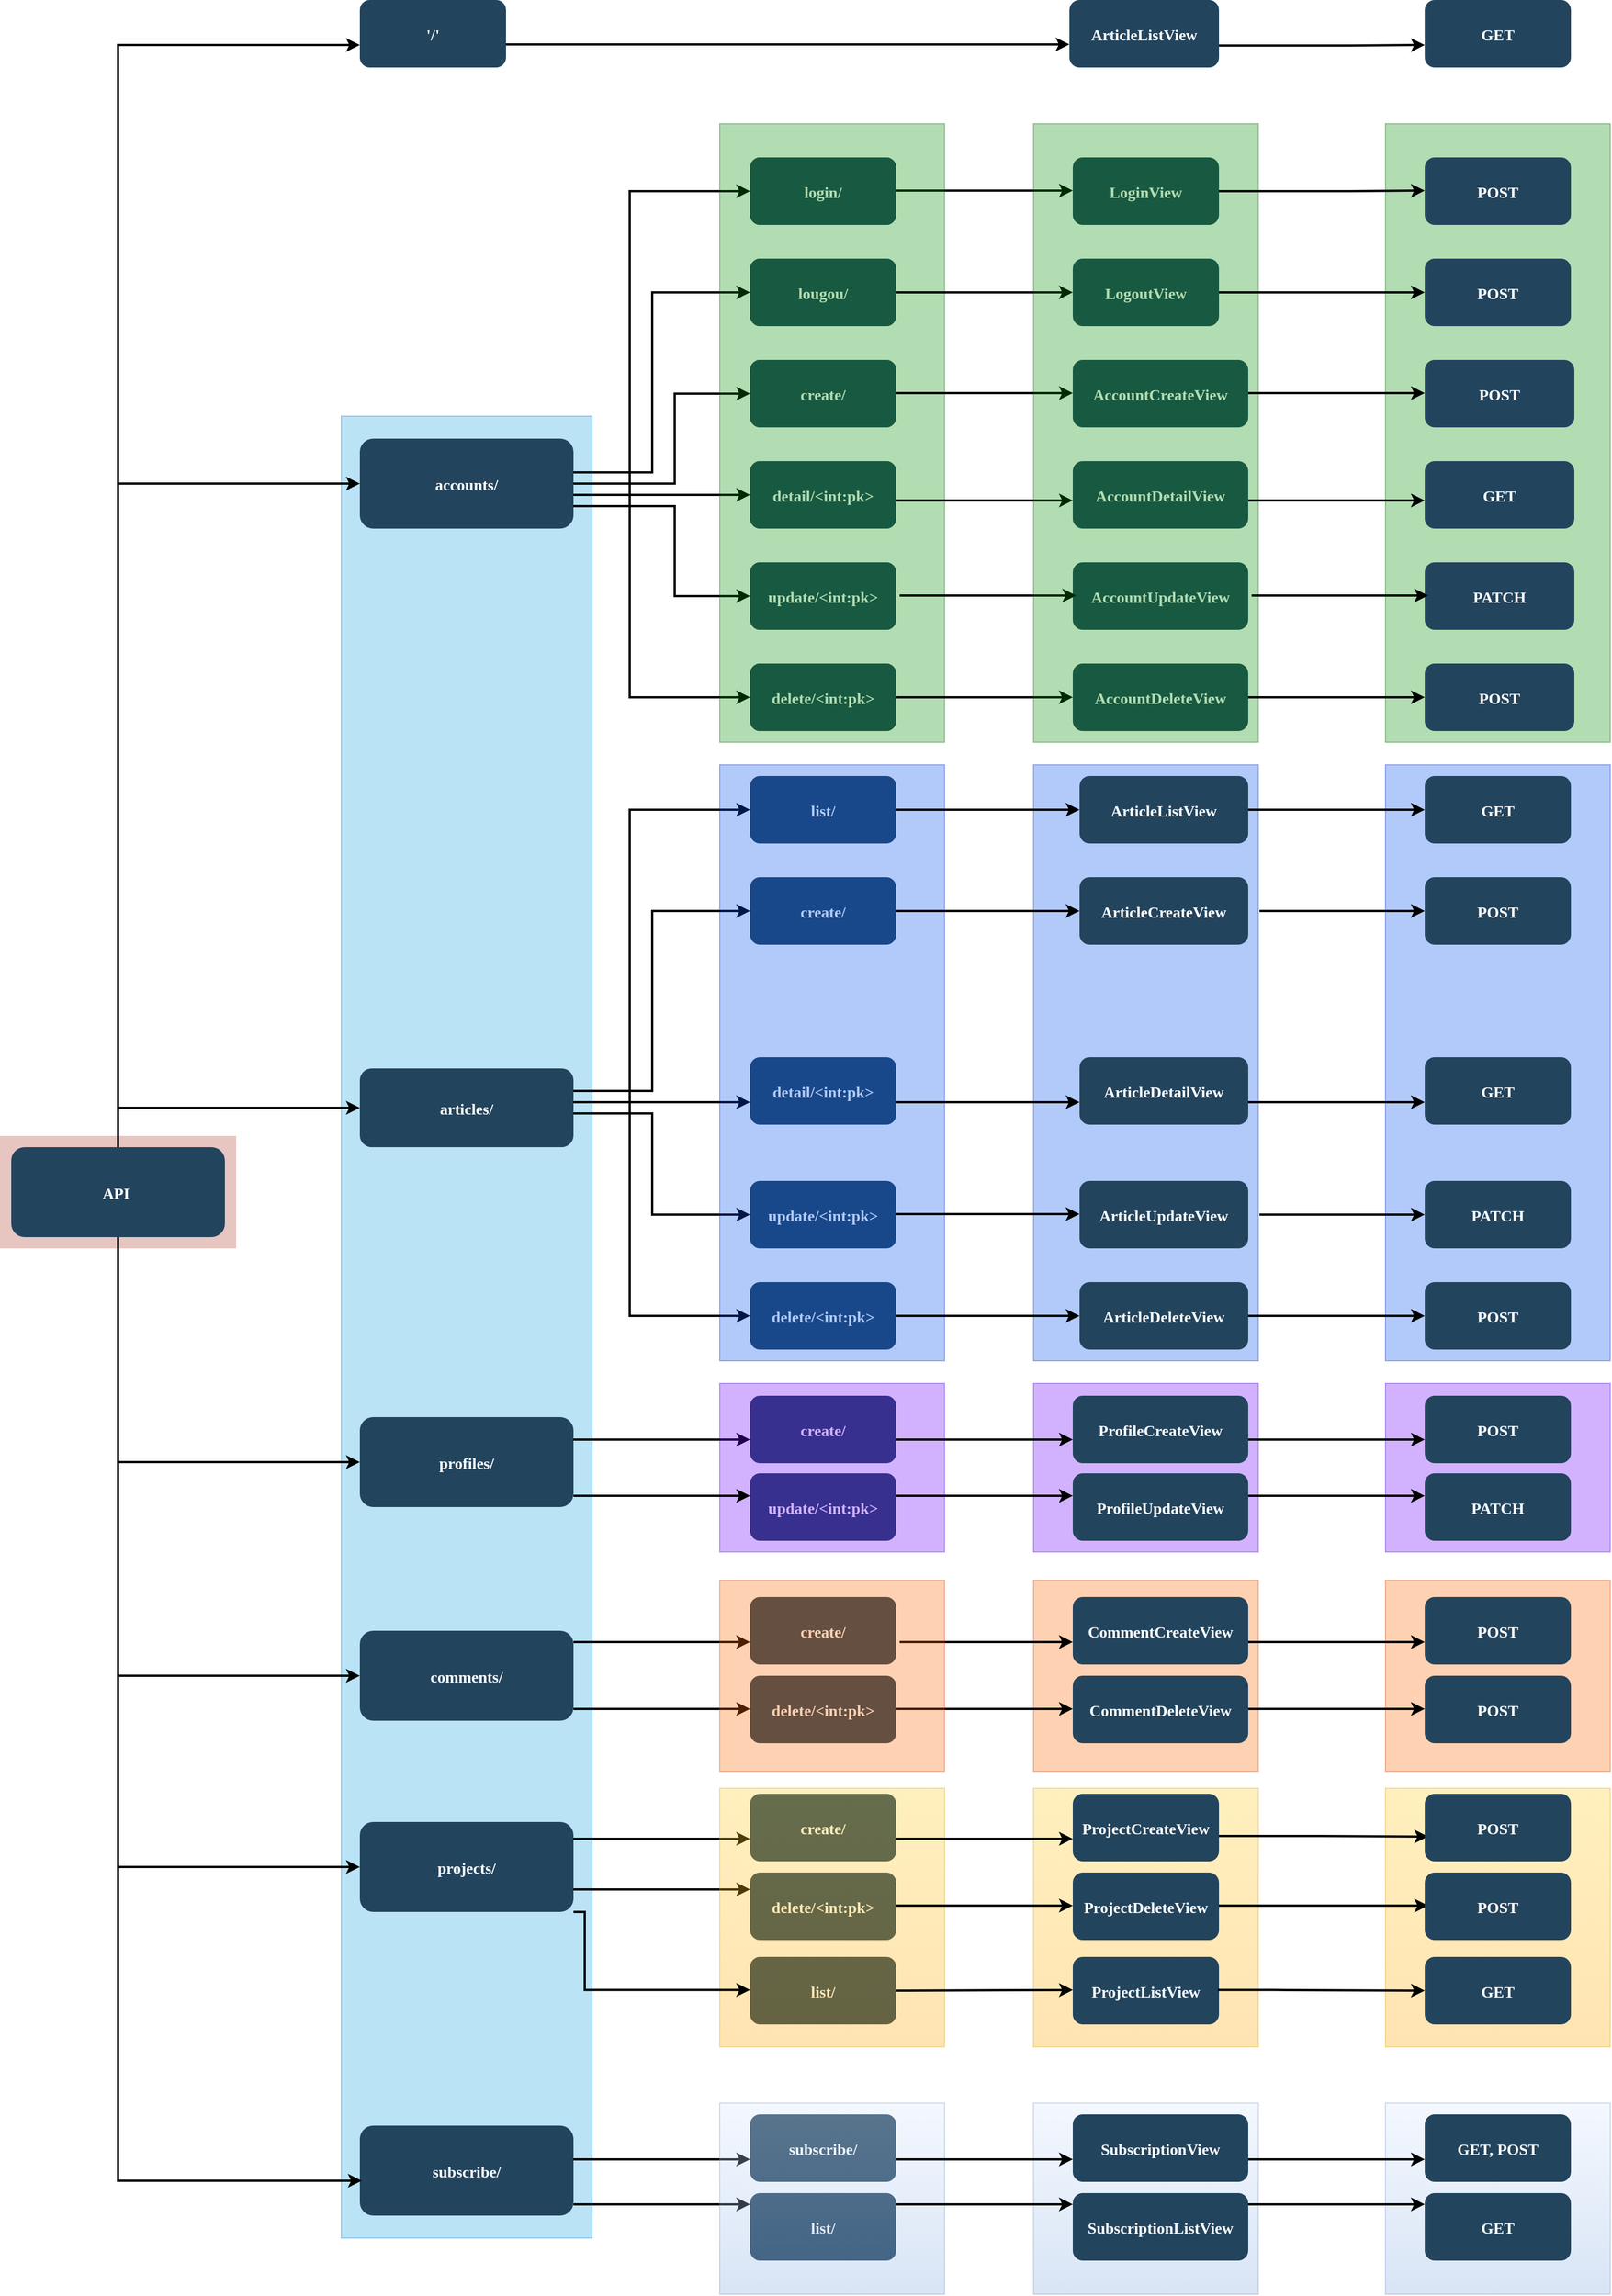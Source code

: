 <mxfile version="14.9.5" type="github">
  <diagram name="Page-1" id="2c0d36ab-eaac-3732-788b-9136903baeff">
    <mxGraphModel dx="1408" dy="758" grid="1" gridSize="10" guides="1" tooltips="1" connect="1" arrows="1" fold="1" page="1" pageScale="1.5" pageWidth="2336" pageHeight="1654" background="none" math="0" shadow="0">
      <root>
        <mxCell id="0" />
        <mxCell id="1" parent="0" />
        <mxCell id="123" value="" style="fillColor=#AE4132;strokeColor=none;opacity=30;" parent="1" vertex="1">
          <mxGeometry x="160" y="1110" width="210" height="100.0" as="geometry" />
        </mxCell>
        <mxCell id="122" value="" style="fillColor=#1ba1e2;strokeColor=#006EAF;opacity=30;fontColor=#ffffff;" parent="1" vertex="1">
          <mxGeometry x="463.5" y="470" width="223" height="1620" as="geometry" />
        </mxCell>
        <mxCell id="2" value="API " style="rounded=1;fillColor=#23445D;gradientColor=none;strokeColor=none;fontColor=#FFFFFF;fontStyle=1;fontFamily=Tahoma;fontSize=14" parent="1" vertex="1">
          <mxGeometry x="170" y="1120" width="190" height="80" as="geometry" />
        </mxCell>
        <mxCell id="4" value="comments/" style="rounded=1;fillColor=#23445D;gradientColor=none;strokeColor=none;fontColor=#FFFFFF;fontStyle=1;fontFamily=Tahoma;fontSize=14" parent="1" vertex="1">
          <mxGeometry x="480" y="1550" width="190" height="80" as="geometry" />
        </mxCell>
        <mxCell id="9" value="" style="edgeStyle=elbowEdgeStyle;elbow=vertical;strokeWidth=2;rounded=0;entryX=0;entryY=0.5;entryDx=0;entryDy=0;" parent="1" source="2" target="4" edge="1">
          <mxGeometry x="710" y="370" width="100" height="100" as="geometry">
            <mxPoint x="710" y="470" as="sourcePoint" />
            <mxPoint x="810" y="370" as="targetPoint" />
            <Array as="points">
              <mxPoint x="370" y="1590" />
              <mxPoint x="420" y="1610" />
              <mxPoint x="265" y="1441" />
              <mxPoint x="1500" y="370" />
              <mxPoint x="1000" y="370" />
            </Array>
          </mxGeometry>
        </mxCell>
        <mxCell id="10" value="profiles/" style="rounded=1;fillColor=#23445D;gradientColor=none;strokeColor=none;fontColor=#FFFFFF;fontStyle=1;fontFamily=Tahoma;fontSize=14" parent="1" vertex="1">
          <mxGeometry x="480" y="1360" width="190" height="80" as="geometry" />
        </mxCell>
        <mxCell id="12" value="articles/" style="rounded=1;fillColor=#23445D;gradientColor=none;strokeColor=none;fontColor=#FFFFFF;fontStyle=1;fontFamily=Tahoma;fontSize=14" parent="1" vertex="1">
          <mxGeometry x="480" y="1050" width="190" height="70" as="geometry" />
        </mxCell>
        <mxCell id="13" value="accounts/" style="rounded=1;fillColor=#23445D;gradientColor=none;strokeColor=none;fontColor=#FFFFFF;fontStyle=1;fontFamily=Tahoma;fontSize=14" parent="1" vertex="1">
          <mxGeometry x="480" y="490" width="190" height="80" as="geometry" />
        </mxCell>
        <mxCell id="16" value="login/" style="rounded=1;fillColor=#23445D;gradientColor=none;strokeColor=none;fontColor=#FFFFFF;fontStyle=1;fontFamily=Tahoma;fontSize=14" parent="1" vertex="1">
          <mxGeometry x="827" y="240" width="130" height="60" as="geometry" />
        </mxCell>
        <mxCell id="17" value="lougou/" style="rounded=1;fillColor=#23445D;gradientColor=none;strokeColor=none;fontColor=#FFFFFF;fontStyle=1;fontFamily=Tahoma;fontSize=14" parent="1" vertex="1">
          <mxGeometry x="827" y="330" width="130" height="60" as="geometry" />
        </mxCell>
        <mxCell id="18" value="create/" style="rounded=1;fillColor=#23445D;gradientColor=none;strokeColor=none;fontColor=#FFFFFF;fontStyle=1;fontFamily=Tahoma;fontSize=14" parent="1" vertex="1">
          <mxGeometry x="827" y="420" width="130" height="60" as="geometry" />
        </mxCell>
        <mxCell id="19" value="    detail/&lt;int:pk&gt;    " style="rounded=1;fillColor=#23445D;gradientColor=none;strokeColor=none;fontColor=#FFFFFF;fontStyle=1;fontFamily=Tahoma;fontSize=14" parent="1" vertex="1">
          <mxGeometry x="827" y="510" width="130" height="60" as="geometry" />
        </mxCell>
        <mxCell id="20" value="update/&lt;int:pk&gt;" style="rounded=1;fillColor=#23445D;gradientColor=none;strokeColor=none;fontColor=#FFFFFF;fontStyle=1;fontFamily=Tahoma;fontSize=14" parent="1" vertex="1">
          <mxGeometry x="827" y="600" width="130" height="60" as="geometry" />
        </mxCell>
        <mxCell id="23" value="delete/&lt;int:pk&gt;" style="rounded=1;fillColor=#23445D;gradientColor=none;strokeColor=none;fontColor=#FFFFFF;fontStyle=1;fontFamily=Tahoma;fontSize=14" parent="1" vertex="1">
          <mxGeometry x="827" y="690.0" width="130" height="60" as="geometry" />
        </mxCell>
        <mxCell id="59" value="" style="edgeStyle=elbowEdgeStyle;elbow=vertical;strokeWidth=2;rounded=0;entryX=0;entryY=0.5;entryDx=0;entryDy=0;" parent="1" source="2" target="12" edge="1">
          <mxGeometry x="720" y="380" width="100" height="100" as="geometry">
            <mxPoint x="1235" y="430" as="sourcePoint" />
            <mxPoint x="470" y="1065" as="targetPoint" />
            <Array as="points">
              <mxPoint x="380" y="1085" />
              <mxPoint x="430" y="1240" />
              <mxPoint x="910" y="370" />
            </Array>
          </mxGeometry>
        </mxCell>
        <mxCell id="61" value="" style="edgeStyle=elbowEdgeStyle;elbow=vertical;strokeWidth=2;rounded=0" parent="1" source="2" target="13" edge="1">
          <mxGeometry x="350" y="290" width="100" height="100" as="geometry">
            <mxPoint x="350" y="390" as="sourcePoint" />
            <mxPoint x="450" y="290" as="targetPoint" />
            <Array as="points">
              <mxPoint x="410" y="530" />
            </Array>
          </mxGeometry>
        </mxCell>
        <mxCell id="64" value="" style="edgeStyle=elbowEdgeStyle;elbow=horizontal;strokeWidth=2;rounded=0" parent="1" source="13" target="16" edge="1">
          <mxGeometry x="350" y="290" width="100" height="100" as="geometry">
            <mxPoint x="350" y="390" as="sourcePoint" />
            <mxPoint x="450" y="290" as="targetPoint" />
            <Array as="points">
              <mxPoint x="720" y="450" />
              <mxPoint x="710" y="510" />
              <mxPoint x="720" y="270" />
            </Array>
          </mxGeometry>
        </mxCell>
        <mxCell id="65" value="" style="edgeStyle=elbowEdgeStyle;elbow=horizontal;strokeWidth=2;rounded=0" parent="1" source="13" target="17" edge="1">
          <mxGeometry x="350" y="290" width="100" height="100" as="geometry">
            <mxPoint x="350" y="390" as="sourcePoint" />
            <mxPoint x="450" y="290" as="targetPoint" />
            <Array as="points">
              <mxPoint x="740" y="520" />
              <mxPoint x="770" y="360" />
            </Array>
          </mxGeometry>
        </mxCell>
        <mxCell id="66" value="" style="edgeStyle=elbowEdgeStyle;elbow=horizontal;strokeWidth=2;rounded=0" parent="1" source="13" target="18" edge="1">
          <mxGeometry x="350" y="290" width="100" height="100" as="geometry">
            <mxPoint x="350" y="390" as="sourcePoint" />
            <mxPoint x="450" y="290" as="targetPoint" />
            <Array as="points">
              <mxPoint x="760" y="530" />
              <mxPoint x="760" y="520" />
              <mxPoint x="760" y="540" />
              <mxPoint x="760" y="520" />
            </Array>
          </mxGeometry>
        </mxCell>
        <mxCell id="67" value="" style="edgeStyle=elbowEdgeStyle;elbow=horizontal;strokeWidth=2;rounded=0" parent="1" source="13" target="19" edge="1">
          <mxGeometry x="350" y="290" width="100" height="100" as="geometry">
            <mxPoint x="350" y="390" as="sourcePoint" />
            <mxPoint x="450" y="290" as="targetPoint" />
            <Array as="points">
              <mxPoint x="760" y="540" />
              <mxPoint x="575" y="730" />
            </Array>
          </mxGeometry>
        </mxCell>
        <mxCell id="68" value="" style="edgeStyle=elbowEdgeStyle;elbow=horizontal;strokeWidth=2;rounded=0" parent="1" source="13" target="20" edge="1">
          <mxGeometry x="350" y="290" width="100" height="100" as="geometry">
            <mxPoint x="350" y="390" as="sourcePoint" />
            <mxPoint x="450" y="290" as="targetPoint" />
            <Array as="points">
              <mxPoint x="760" y="550" />
              <mxPoint x="760" y="640" />
              <mxPoint x="720" y="630" />
              <mxPoint x="575" y="770" />
            </Array>
          </mxGeometry>
        </mxCell>
        <mxCell id="69" value="" style="edgeStyle=elbowEdgeStyle;elbow=horizontal;strokeWidth=2;rounded=0" parent="1" source="13" target="23" edge="1">
          <mxGeometry x="350" y="290" width="100" height="100" as="geometry">
            <mxPoint x="350" y="390" as="sourcePoint" />
            <mxPoint x="450" y="290" as="targetPoint" />
            <Array as="points">
              <mxPoint x="720" y="720" />
              <mxPoint x="710" y="560" />
              <mxPoint x="740" y="550" />
              <mxPoint x="770" y="720" />
              <mxPoint x="575" y="820" />
            </Array>
          </mxGeometry>
        </mxCell>
        <mxCell id="103" value="" style="edgeStyle=elbowEdgeStyle;elbow=vertical;strokeWidth=2;rounded=0;exitX=0.5;exitY=1;exitDx=0;exitDy=0;entryX=0;entryY=0.5;entryDx=0;entryDy=0;" parent="1" source="2" target="10" edge="1">
          <mxGeometry x="350" y="290" width="100" height="100" as="geometry">
            <mxPoint x="350" y="390" as="sourcePoint" />
            <mxPoint x="470" y="1450" as="targetPoint" />
            <Array as="points">
              <mxPoint x="380" y="1400" />
              <mxPoint x="300" y="1450" />
              <mxPoint x="890" y="1520" />
              <mxPoint x="230" y="1440" />
              <mxPoint x="920" y="1450" />
              <mxPoint x="270" y="1460" />
            </Array>
          </mxGeometry>
        </mxCell>
        <mxCell id="pL0hDHovjiFTsYnt9vv7-123" value="subscribe/" style="rounded=1;fillColor=#23445D;gradientColor=none;strokeColor=none;fontColor=#FFFFFF;fontStyle=1;fontFamily=Tahoma;fontSize=14" parent="1" vertex="1">
          <mxGeometry x="480" y="1990" width="190" height="80" as="geometry" />
        </mxCell>
        <mxCell id="pL0hDHovjiFTsYnt9vv7-124" value="projects/" style="rounded=1;fillColor=#23445D;gradientColor=none;strokeColor=none;fontColor=#FFFFFF;fontStyle=1;fontFamily=Tahoma;fontSize=14" parent="1" vertex="1">
          <mxGeometry x="480" y="1720" width="190" height="80" as="geometry" />
        </mxCell>
        <mxCell id="Rwygspdtjg8wQTCgL86O-130" value="" style="edgeStyle=elbowEdgeStyle;elbow=vertical;strokeWidth=2;rounded=0;entryX=0.009;entryY=0.616;entryDx=0;entryDy=0;entryPerimeter=0;" parent="1" target="pL0hDHovjiFTsYnt9vv7-123" edge="1">
          <mxGeometry x="710" y="880" width="100" height="100" as="geometry">
            <mxPoint x="265" y="1220" as="sourcePoint" />
            <mxPoint x="480" y="1910" as="targetPoint" />
            <Array as="points">
              <mxPoint x="360" y="2039" />
              <mxPoint x="420" y="2120" />
              <mxPoint x="265" y="1951" />
              <mxPoint x="1500" y="880" />
              <mxPoint x="1000" y="880" />
            </Array>
          </mxGeometry>
        </mxCell>
        <mxCell id="Rwygspdtjg8wQTCgL86O-131" value="" style="edgeStyle=elbowEdgeStyle;elbow=vertical;strokeWidth=2;rounded=0" parent="1" edge="1">
          <mxGeometry x="710" y="730" width="100" height="100" as="geometry">
            <mxPoint x="265" y="1300" as="sourcePoint" />
            <mxPoint x="480" y="1760" as="targetPoint" />
            <Array as="points">
              <mxPoint x="440" y="1760" />
              <mxPoint x="420" y="1970" />
              <mxPoint x="265" y="1801" />
              <mxPoint x="1500" y="730" />
              <mxPoint x="1000" y="730" />
            </Array>
          </mxGeometry>
        </mxCell>
        <mxCell id="Rwygspdtjg8wQTCgL86O-132" value="list/" style="rounded=1;fillColor=#23445D;gradientColor=none;strokeColor=none;fontColor=#FFFFFF;fontStyle=1;fontFamily=Tahoma;fontSize=14" parent="1" vertex="1">
          <mxGeometry x="827" y="790" width="130" height="60" as="geometry" />
        </mxCell>
        <mxCell id="Rwygspdtjg8wQTCgL86O-133" value="create/" style="rounded=1;fillColor=#23445D;gradientColor=none;strokeColor=none;fontColor=#FFFFFF;fontStyle=1;fontFamily=Tahoma;fontSize=14" parent="1" vertex="1">
          <mxGeometry x="827" y="880" width="130" height="60" as="geometry" />
        </mxCell>
        <mxCell id="Rwygspdtjg8wQTCgL86O-135" value="    detail/&lt;int:pk&gt;    " style="rounded=1;fillColor=#23445D;gradientColor=none;strokeColor=none;fontColor=#FFFFFF;fontStyle=1;fontFamily=Tahoma;fontSize=14" parent="1" vertex="1">
          <mxGeometry x="827" y="1040" width="130" height="60" as="geometry" />
        </mxCell>
        <mxCell id="Rwygspdtjg8wQTCgL86O-136" value="update/&lt;int:pk&gt;" style="rounded=1;fillColor=#23445D;gradientColor=none;strokeColor=none;fontColor=#FFFFFF;fontStyle=1;fontFamily=Tahoma;fontSize=14" parent="1" vertex="1">
          <mxGeometry x="827" y="1150" width="130" height="60" as="geometry" />
        </mxCell>
        <mxCell id="Rwygspdtjg8wQTCgL86O-137" value="delete/&lt;int:pk&gt;" style="rounded=1;fillColor=#23445D;gradientColor=none;strokeColor=none;fontColor=#FFFFFF;fontStyle=1;fontFamily=Tahoma;fontSize=14" parent="1" vertex="1">
          <mxGeometry x="827" y="1240" width="130" height="60" as="geometry" />
        </mxCell>
        <mxCell id="Rwygspdtjg8wQTCgL86O-138" value="" style="edgeStyle=elbowEdgeStyle;elbow=horizontal;strokeWidth=2;rounded=0" parent="1" target="Rwygspdtjg8wQTCgL86O-132" edge="1">
          <mxGeometry x="350" y="840" width="100" height="100" as="geometry">
            <mxPoint x="670" y="1080" as="sourcePoint" />
            <mxPoint x="450" y="840" as="targetPoint" />
            <Array as="points">
              <mxPoint x="720" y="1000" />
              <mxPoint x="710" y="1060" />
              <mxPoint x="720" y="820" />
            </Array>
          </mxGeometry>
        </mxCell>
        <mxCell id="Rwygspdtjg8wQTCgL86O-139" value="" style="edgeStyle=elbowEdgeStyle;elbow=horizontal;strokeWidth=2;rounded=0" parent="1" target="Rwygspdtjg8wQTCgL86O-133" edge="1">
          <mxGeometry x="350" y="840" width="100" height="100" as="geometry">
            <mxPoint x="670" y="1070" as="sourcePoint" />
            <mxPoint x="450" y="840" as="targetPoint" />
            <Array as="points">
              <mxPoint x="740" y="1070" />
              <mxPoint x="770" y="910" />
            </Array>
          </mxGeometry>
        </mxCell>
        <mxCell id="Rwygspdtjg8wQTCgL86O-141" value="" style="edgeStyle=elbowEdgeStyle;elbow=horizontal;strokeWidth=2;rounded=0" parent="1" target="Rwygspdtjg8wQTCgL86O-135" edge="1">
          <mxGeometry x="350" y="840" width="100" height="100" as="geometry">
            <mxPoint x="670" y="1080" as="sourcePoint" />
            <mxPoint x="450" y="840" as="targetPoint" />
            <Array as="points">
              <mxPoint x="790" y="1080" />
              <mxPoint x="760" y="1090" />
              <mxPoint x="575" y="1280" />
            </Array>
          </mxGeometry>
        </mxCell>
        <mxCell id="Rwygspdtjg8wQTCgL86O-142" value="" style="edgeStyle=elbowEdgeStyle;elbow=horizontal;strokeWidth=2;rounded=0" parent="1" target="Rwygspdtjg8wQTCgL86O-136" edge="1">
          <mxGeometry x="350" y="840" width="100" height="100" as="geometry">
            <mxPoint x="670" y="1090" as="sourcePoint" />
            <mxPoint x="450" y="840" as="targetPoint" />
            <Array as="points">
              <mxPoint x="740" y="1140" />
              <mxPoint x="760" y="1190" />
              <mxPoint x="720" y="1180" />
              <mxPoint x="575" y="1320" />
            </Array>
          </mxGeometry>
        </mxCell>
        <mxCell id="Rwygspdtjg8wQTCgL86O-143" value="" style="edgeStyle=elbowEdgeStyle;elbow=horizontal;strokeWidth=2;rounded=0" parent="1" target="Rwygspdtjg8wQTCgL86O-137" edge="1">
          <mxGeometry x="350" y="840" width="100" height="100" as="geometry">
            <mxPoint x="670" y="1080" as="sourcePoint" />
            <mxPoint x="450" y="840" as="targetPoint" />
            <Array as="points">
              <mxPoint x="720" y="1270" />
              <mxPoint x="710" y="1110" />
              <mxPoint x="740" y="1100" />
              <mxPoint x="770" y="1270" />
              <mxPoint x="575" y="1370" />
            </Array>
          </mxGeometry>
        </mxCell>
        <mxCell id="Rwygspdtjg8wQTCgL86O-203" value="login/" style="rounded=1;fillColor=#23445D;gradientColor=none;strokeColor=none;fontColor=#FFFFFF;fontStyle=1;fontFamily=Tahoma;fontSize=14" parent="1" vertex="1">
          <mxGeometry x="827" y="240" width="130" height="60" as="geometry" />
        </mxCell>
        <mxCell id="Rwygspdtjg8wQTCgL86O-204" value="lougou/" style="rounded=1;fillColor=#23445D;gradientColor=none;strokeColor=none;fontColor=#FFFFFF;fontStyle=1;fontFamily=Tahoma;fontSize=14" parent="1" vertex="1">
          <mxGeometry x="827" y="330" width="130" height="60" as="geometry" />
        </mxCell>
        <mxCell id="Rwygspdtjg8wQTCgL86O-205" value="create/" style="rounded=1;fillColor=#23445D;gradientColor=none;strokeColor=none;fontColor=#FFFFFF;fontStyle=1;fontFamily=Tahoma;fontSize=14" parent="1" vertex="1">
          <mxGeometry x="827" y="420" width="130" height="60" as="geometry" />
        </mxCell>
        <mxCell id="Rwygspdtjg8wQTCgL86O-206" value="    detail/&lt;int:pk&gt;    " style="rounded=1;fillColor=#23445D;gradientColor=none;strokeColor=none;fontColor=#FFFFFF;fontStyle=1;fontFamily=Tahoma;fontSize=14" parent="1" vertex="1">
          <mxGeometry x="827" y="510" width="130" height="60" as="geometry" />
        </mxCell>
        <mxCell id="Rwygspdtjg8wQTCgL86O-207" value="update/&lt;int:pk&gt;" style="rounded=1;fillColor=#23445D;gradientColor=none;strokeColor=none;fontColor=#FFFFFF;fontStyle=1;fontFamily=Tahoma;fontSize=14" parent="1" vertex="1">
          <mxGeometry x="827" y="600" width="130" height="60" as="geometry" />
        </mxCell>
        <mxCell id="Rwygspdtjg8wQTCgL86O-208" value="delete/&lt;int:pk&gt;" style="rounded=1;fillColor=#23445D;gradientColor=none;strokeColor=none;fontColor=#FFFFFF;fontStyle=1;fontFamily=Tahoma;fontSize=14" parent="1" vertex="1">
          <mxGeometry x="827" y="690.0" width="130" height="60" as="geometry" />
        </mxCell>
        <mxCell id="Rwygspdtjg8wQTCgL86O-241" value="" style="edgeStyle=elbowEdgeStyle;elbow=horizontal;strokeWidth=2;rounded=0;" parent="1" edge="1">
          <mxGeometry x="350" y="1320" width="100" height="100" as="geometry">
            <mxPoint x="670" y="1560" as="sourcePoint" />
            <mxPoint x="827" y="1560" as="targetPoint" />
            <Array as="points">
              <mxPoint x="760" y="1530" />
              <mxPoint x="760" y="1550" />
              <mxPoint x="760" y="1570" />
              <mxPoint x="760" y="1550" />
            </Array>
          </mxGeometry>
        </mxCell>
        <mxCell id="Rwygspdtjg8wQTCgL86O-244" value="" style="edgeStyle=elbowEdgeStyle;elbow=horizontal;strokeWidth=2;rounded=0" parent="1" edge="1">
          <mxGeometry x="350" y="1379.5" width="100" height="100" as="geometry">
            <mxPoint x="670" y="1619.5" as="sourcePoint" />
            <mxPoint x="827" y="1619.5" as="targetPoint" />
            <Array as="points">
              <mxPoint x="720" y="1809.5" />
              <mxPoint x="710" y="1649.5" />
              <mxPoint x="740" y="1639.5" />
              <mxPoint x="770" y="1809.5" />
              <mxPoint x="575" y="1909.5" />
            </Array>
          </mxGeometry>
        </mxCell>
        <mxCell id="Rwygspdtjg8wQTCgL86O-247" value="create/" style="rounded=1;fillColor=#23445D;gradientColor=none;strokeColor=none;fontColor=#FFFFFF;fontStyle=1;fontFamily=Tahoma;fontSize=14" parent="1" vertex="1">
          <mxGeometry x="827" y="1520" width="130" height="60" as="geometry" />
        </mxCell>
        <mxCell id="Rwygspdtjg8wQTCgL86O-250" value="delete/&lt;int:pk&gt;" style="rounded=1;fillColor=#23445D;gradientColor=none;strokeColor=none;fontColor=#FFFFFF;fontStyle=1;fontFamily=Tahoma;fontSize=14" parent="1" vertex="1">
          <mxGeometry x="827" y="1590" width="130" height="60" as="geometry" />
        </mxCell>
        <mxCell id="Rwygspdtjg8wQTCgL86O-259" value="create/" style="rounded=1;fillColor=#23445D;gradientColor=none;strokeColor=none;fontColor=#FFFFFF;fontStyle=1;fontFamily=Tahoma;fontSize=14" parent="1" vertex="1">
          <mxGeometry x="827" y="1341" width="130" height="60" as="geometry" />
        </mxCell>
        <mxCell id="Rwygspdtjg8wQTCgL86O-261" value="update/&lt;int:pk&gt;" style="rounded=1;fillColor=#23445D;gradientColor=none;strokeColor=none;fontColor=#FFFFFF;fontStyle=1;fontFamily=Tahoma;fontSize=14" parent="1" vertex="1">
          <mxGeometry x="827" y="1410" width="130" height="60" as="geometry" />
        </mxCell>
        <mxCell id="Rwygspdtjg8wQTCgL86O-277" value="" style="edgeStyle=elbowEdgeStyle;elbow=horizontal;strokeWidth=2;rounded=0;" parent="1" edge="1">
          <mxGeometry x="350" y="1140" width="100" height="100" as="geometry">
            <mxPoint x="670" y="1380" as="sourcePoint" />
            <mxPoint x="827" y="1380" as="targetPoint" />
            <Array as="points">
              <mxPoint x="730" y="1320" />
              <mxPoint x="760" y="1370" />
              <mxPoint x="760" y="1390" />
              <mxPoint x="760" y="1370" />
            </Array>
          </mxGeometry>
        </mxCell>
        <mxCell id="Rwygspdtjg8wQTCgL86O-280" value="" style="edgeStyle=elbowEdgeStyle;elbow=horizontal;strokeWidth=2;rounded=0;" parent="1" edge="1">
          <mxGeometry x="350" y="1495" width="100" height="100" as="geometry">
            <mxPoint x="670" y="1735" as="sourcePoint" />
            <mxPoint x="827" y="1735" as="targetPoint" />
            <Array as="points">
              <mxPoint x="760" y="1735" />
              <mxPoint x="760" y="1725" />
              <mxPoint x="760" y="1745" />
              <mxPoint x="760" y="1725" />
            </Array>
          </mxGeometry>
        </mxCell>
        <mxCell id="Rwygspdtjg8wQTCgL86O-281" value="" style="edgeStyle=elbowEdgeStyle;elbow=horizontal;strokeWidth=2;rounded=0" parent="1" edge="1">
          <mxGeometry x="350" y="1540" width="100" height="100" as="geometry">
            <mxPoint x="670" y="1780" as="sourcePoint" />
            <mxPoint x="827" y="1780" as="targetPoint" />
            <Array as="points">
              <mxPoint x="720" y="1970" />
              <mxPoint x="710" y="1810" />
              <mxPoint x="740" y="1800" />
              <mxPoint x="770" y="1970" />
              <mxPoint x="575" y="2070" />
            </Array>
          </mxGeometry>
        </mxCell>
        <mxCell id="Rwygspdtjg8wQTCgL86O-282" value="create/" style="rounded=1;fillColor=#23445D;gradientColor=none;strokeColor=none;fontColor=#FFFFFF;fontStyle=1;fontFamily=Tahoma;fontSize=14" parent="1" vertex="1">
          <mxGeometry x="827" y="1695" width="130" height="60" as="geometry" />
        </mxCell>
        <mxCell id="Rwygspdtjg8wQTCgL86O-283" value="delete/&lt;int:pk&gt;" style="rounded=1;fillColor=#23445D;gradientColor=none;strokeColor=none;fontColor=#FFFFFF;fontStyle=1;fontFamily=Tahoma;fontSize=14" parent="1" vertex="1">
          <mxGeometry x="827" y="1765" width="130" height="60" as="geometry" />
        </mxCell>
        <mxCell id="Rwygspdtjg8wQTCgL86O-285" value="list/" style="rounded=1;fillColor=#23445D;gradientColor=none;strokeColor=none;fontColor=#FFFFFF;fontStyle=1;fontFamily=Tahoma;fontSize=14" parent="1" vertex="1">
          <mxGeometry x="827" y="1840" width="130" height="60" as="geometry" />
        </mxCell>
        <mxCell id="Rwygspdtjg8wQTCgL86O-286" value="" style="edgeStyle=elbowEdgeStyle;elbow=horizontal;strokeWidth=2;rounded=0;" parent="1" edge="1">
          <mxGeometry x="350" y="1780" width="100" height="100" as="geometry">
            <mxPoint x="670" y="2020" as="sourcePoint" />
            <mxPoint x="827" y="2020" as="targetPoint" />
            <Array as="points">
              <mxPoint x="760" y="1980" />
              <mxPoint x="760" y="2010" />
              <mxPoint x="760" y="2030" />
              <mxPoint x="760" y="2010" />
            </Array>
          </mxGeometry>
        </mxCell>
        <mxCell id="Rwygspdtjg8wQTCgL86O-287" value="" style="edgeStyle=elbowEdgeStyle;elbow=horizontal;strokeWidth=2;rounded=0" parent="1" edge="1">
          <mxGeometry x="350" y="1820" width="100" height="100" as="geometry">
            <mxPoint x="670" y="2060" as="sourcePoint" />
            <mxPoint x="827" y="2060" as="targetPoint" />
            <Array as="points">
              <mxPoint x="720" y="2250" />
              <mxPoint x="710" y="2090" />
              <mxPoint x="740" y="2080" />
              <mxPoint x="770" y="2250" />
              <mxPoint x="575" y="2350" />
            </Array>
          </mxGeometry>
        </mxCell>
        <mxCell id="Rwygspdtjg8wQTCgL86O-288" value="subscribe/" style="rounded=1;fillColor=#23445D;gradientColor=none;strokeColor=none;fontColor=#FFFFFF;fontStyle=1;fontFamily=Tahoma;fontSize=14" parent="1" vertex="1">
          <mxGeometry x="827" y="1980" width="130" height="60" as="geometry" />
        </mxCell>
        <mxCell id="Rwygspdtjg8wQTCgL86O-289" value="list/" style="rounded=1;fillColor=#23445D;gradientColor=none;strokeColor=none;fontColor=#FFFFFF;fontStyle=1;fontFamily=Tahoma;fontSize=14" parent="1" vertex="1">
          <mxGeometry x="827" y="2050" width="130" height="60" as="geometry" />
        </mxCell>
        <mxCell id="Rwygspdtjg8wQTCgL86O-291" value="" style="fillColor=#008a00;opacity=30;strokeColor=#005700;fontColor=#ffffff;" parent="1" vertex="1">
          <mxGeometry x="1392" y="210" width="200" height="550" as="geometry" />
        </mxCell>
        <mxCell id="Rwygspdtjg8wQTCgL86O-292" value="" style="fillColor=#ffcd28;strokeColor=#d79b00;opacity=30;gradientColor=#ffa500;" parent="1" vertex="1">
          <mxGeometry x="800" y="1690" width="200" height="230" as="geometry" />
        </mxCell>
        <mxCell id="Rwygspdtjg8wQTCgL86O-293" value="" style="fillColor=#0050ef;strokeColor=#001DBC;opacity=30;fontColor=#ffffff;" parent="1" vertex="1">
          <mxGeometry x="1079" y="780" width="200" height="530" as="geometry" />
        </mxCell>
        <mxCell id="Rwygspdtjg8wQTCgL86O-294" value="" style="fillColor=#6a00ff;strokeColor=#3700CC;opacity=30;fontColor=#ffffff;" parent="1" vertex="1">
          <mxGeometry x="800" y="1330" width="200" height="150" as="geometry" />
        </mxCell>
        <mxCell id="Rwygspdtjg8wQTCgL86O-296" value="" style="fillColor=#dae8fc;strokeColor=#6c8ebf;opacity=30;gradientColor=#7ea6e0;" parent="1" vertex="1">
          <mxGeometry x="800" y="1970" width="200" height="170" as="geometry" />
        </mxCell>
        <mxCell id="Rwygspdtjg8wQTCgL86O-123" value="" style="edgeStyle=elbowEdgeStyle;elbow=horizontal;strokeWidth=2;rounded=0;" parent="1" edge="1">
          <mxGeometry x="350" y="1190" width="100" height="100" as="geometry">
            <mxPoint x="670" y="1430" as="sourcePoint" />
            <mxPoint x="827" y="1430" as="targetPoint" />
            <Array as="points">
              <mxPoint x="760" y="1430" />
              <mxPoint x="760" y="1420" />
              <mxPoint x="760" y="1440" />
              <mxPoint x="760" y="1420" />
            </Array>
          </mxGeometry>
        </mxCell>
        <mxCell id="bpT3LSL1NG3tMVOsmhln-123" value="" style="edgeStyle=elbowEdgeStyle;elbow=horizontal;strokeWidth=2;rounded=0" parent="1" edge="1">
          <mxGeometry x="637" y="19.5" width="100" height="100" as="geometry">
            <mxPoint x="957" y="269.5" as="sourcePoint" />
            <mxPoint x="1114" y="269.5" as="targetPoint" />
            <Array as="points">
              <mxPoint x="1047" y="269.5" />
              <mxPoint x="862" y="459.5" />
            </Array>
          </mxGeometry>
        </mxCell>
        <mxCell id="bpT3LSL1NG3tMVOsmhln-124" value="" style="fillColor=#008a00;opacity=30;strokeColor=#005700;fontColor=#ffffff;" parent="1" vertex="1">
          <mxGeometry x="800" y="210" width="200" height="550" as="geometry" />
        </mxCell>
        <mxCell id="bpT3LSL1NG3tMVOsmhln-126" value="" style="edgeStyle=elbowEdgeStyle;elbow=horizontal;strokeWidth=2;rounded=0;entryX=0;entryY=0.5;entryDx=0;entryDy=0;" parent="1" target="bpT3LSL1NG3tMVOsmhln-132" edge="1">
          <mxGeometry x="637" y="140" width="100" height="100" as="geometry">
            <mxPoint x="957" y="360" as="sourcePoint" />
            <mxPoint x="1114" y="210" as="targetPoint" />
            <Array as="points">
              <mxPoint x="1027" y="370" />
              <mxPoint x="1057" y="210" />
            </Array>
          </mxGeometry>
        </mxCell>
        <mxCell id="bpT3LSL1NG3tMVOsmhln-128" value="" style="edgeStyle=elbowEdgeStyle;elbow=horizontal;strokeWidth=2;rounded=0" parent="1" edge="1">
          <mxGeometry x="637" y="295" width="100" height="100" as="geometry">
            <mxPoint x="957" y="545" as="sourcePoint" />
            <mxPoint x="1114" y="545" as="targetPoint" />
            <Array as="points">
              <mxPoint x="1047" y="545" />
              <mxPoint x="862" y="735" />
            </Array>
          </mxGeometry>
        </mxCell>
        <mxCell id="bpT3LSL1NG3tMVOsmhln-130" value="" style="edgeStyle=elbowEdgeStyle;elbow=horizontal;strokeWidth=2;rounded=0" parent="1" target="bpT3LSL1NG3tMVOsmhln-136" edge="1">
          <mxGeometry x="637" y="480" width="100" height="100" as="geometry">
            <mxPoint x="957" y="720" as="sourcePoint" />
            <mxPoint x="1114" y="910" as="targetPoint" />
            <Array as="points">
              <mxPoint x="980" y="900" />
              <mxPoint x="997" y="750" />
              <mxPoint x="1027" y="740" />
              <mxPoint x="1057" y="910" />
              <mxPoint x="862" y="1010" />
            </Array>
          </mxGeometry>
        </mxCell>
        <mxCell id="bpT3LSL1NG3tMVOsmhln-131" value="LoginView" style="rounded=1;fillColor=#23445D;gradientColor=none;strokeColor=none;fontColor=#FFFFFF;fontStyle=1;fontFamily=Tahoma;fontSize=14" parent="1" vertex="1">
          <mxGeometry x="1114" y="240" width="130" height="60" as="geometry" />
        </mxCell>
        <mxCell id="bpT3LSL1NG3tMVOsmhln-132" value="LogoutView" style="rounded=1;fillColor=#23445D;gradientColor=none;strokeColor=none;fontColor=#FFFFFF;fontStyle=1;fontFamily=Tahoma;fontSize=14" parent="1" vertex="1">
          <mxGeometry x="1114" y="330" width="130" height="60" as="geometry" />
        </mxCell>
        <mxCell id="bpT3LSL1NG3tMVOsmhln-133" value="AccountCreateView" style="rounded=1;fillColor=#23445D;gradientColor=none;strokeColor=none;fontColor=#FFFFFF;fontStyle=1;fontFamily=Tahoma;fontSize=14" parent="1" vertex="1">
          <mxGeometry x="1114" y="420" width="156" height="60" as="geometry" />
        </mxCell>
        <mxCell id="bpT3LSL1NG3tMVOsmhln-134" value="AccountDetailView" style="rounded=1;fillColor=#23445D;gradientColor=none;strokeColor=none;fontColor=#FFFFFF;fontStyle=1;fontFamily=Tahoma;fontSize=14" parent="1" vertex="1">
          <mxGeometry x="1114" y="510" width="156" height="60" as="geometry" />
        </mxCell>
        <mxCell id="bpT3LSL1NG3tMVOsmhln-135" value="AccountUpdateView" style="rounded=1;fillColor=#23445D;gradientColor=none;strokeColor=none;fontColor=#FFFFFF;fontStyle=1;fontFamily=Tahoma;fontSize=14" parent="1" vertex="1">
          <mxGeometry x="1114" y="600" width="156" height="60" as="geometry" />
        </mxCell>
        <mxCell id="bpT3LSL1NG3tMVOsmhln-136" value="AccountDeleteView" style="rounded=1;fillColor=#23445D;gradientColor=none;strokeColor=none;fontColor=#FFFFFF;fontStyle=1;fontFamily=Tahoma;fontSize=14" parent="1" vertex="1">
          <mxGeometry x="1114" y="690" width="156" height="60" as="geometry" />
        </mxCell>
        <mxCell id="bpT3LSL1NG3tMVOsmhln-137" value="" style="edgeStyle=elbowEdgeStyle;elbow=horizontal;strokeWidth=2;rounded=0" parent="1" edge="1">
          <mxGeometry x="640" y="389.5" width="100" height="100" as="geometry">
            <mxPoint x="960" y="629.5" as="sourcePoint" />
            <mxPoint x="1117" y="629.5" as="targetPoint" />
            <Array as="points">
              <mxPoint x="983" y="809.5" />
              <mxPoint x="1000" y="659.5" />
              <mxPoint x="1030" y="649.5" />
              <mxPoint x="1060" y="819.5" />
              <mxPoint x="865" y="919.5" />
            </Array>
          </mxGeometry>
        </mxCell>
        <mxCell id="bpT3LSL1NG3tMVOsmhln-138" value="" style="edgeStyle=elbowEdgeStyle;elbow=horizontal;strokeWidth=2;rounded=0" parent="1" edge="1">
          <mxGeometry x="637" y="199.5" width="100" height="100" as="geometry">
            <mxPoint x="957" y="449.5" as="sourcePoint" />
            <mxPoint x="1114" y="449.5" as="targetPoint" />
            <Array as="points">
              <mxPoint x="1047" y="449.5" />
              <mxPoint x="862" y="639.5" />
            </Array>
          </mxGeometry>
        </mxCell>
        <mxCell id="bpT3LSL1NG3tMVOsmhln-139" value="" style="fillColor=#008a00;opacity=30;strokeColor=#005700;fontColor=#ffffff;" parent="1" vertex="1">
          <mxGeometry x="1079" y="210" width="200" height="550" as="geometry" />
        </mxCell>
        <mxCell id="bpT3LSL1NG3tMVOsmhln-141" value="" style="edgeStyle=elbowEdgeStyle;elbow=horizontal;strokeWidth=2;rounded=0;exitX=1;exitY=0.5;exitDx=0;exitDy=0;" parent="1" source="bpT3LSL1NG3tMVOsmhln-131" edge="1">
          <mxGeometry x="950" y="19.5" width="100" height="100" as="geometry">
            <mxPoint x="1270.0" y="269.5" as="sourcePoint" />
            <mxPoint x="1427" y="269.5" as="targetPoint" />
            <Array as="points">
              <mxPoint x="1360" y="269.5" />
              <mxPoint x="1175" y="459.5" />
            </Array>
          </mxGeometry>
        </mxCell>
        <mxCell id="bpT3LSL1NG3tMVOsmhln-142" value="" style="edgeStyle=elbowEdgeStyle;elbow=horizontal;strokeWidth=2;rounded=0;entryX=0;entryY=0.5;entryDx=0;entryDy=0;exitX=1;exitY=0.5;exitDx=0;exitDy=0;" parent="1" source="bpT3LSL1NG3tMVOsmhln-132" target="bpT3LSL1NG3tMVOsmhln-146" edge="1">
          <mxGeometry x="950" y="140" width="100" height="100" as="geometry">
            <mxPoint x="1270.0" y="360" as="sourcePoint" />
            <mxPoint x="1427" y="210" as="targetPoint" />
            <Array as="points">
              <mxPoint x="1340" y="370" />
              <mxPoint x="1370" y="210" />
            </Array>
          </mxGeometry>
        </mxCell>
        <mxCell id="bpT3LSL1NG3tMVOsmhln-143" value="" style="edgeStyle=elbowEdgeStyle;elbow=horizontal;strokeWidth=2;rounded=0" parent="1" edge="1">
          <mxGeometry x="950" y="295" width="100" height="100" as="geometry">
            <mxPoint x="1270.0" y="545" as="sourcePoint" />
            <mxPoint x="1427" y="545" as="targetPoint" />
            <Array as="points">
              <mxPoint x="1360" y="545" />
              <mxPoint x="1175" y="735" />
            </Array>
          </mxGeometry>
        </mxCell>
        <mxCell id="bpT3LSL1NG3tMVOsmhln-144" value="" style="edgeStyle=elbowEdgeStyle;elbow=horizontal;strokeWidth=2;rounded=0" parent="1" target="bpT3LSL1NG3tMVOsmhln-150" edge="1">
          <mxGeometry x="950" y="480" width="100" height="100" as="geometry">
            <mxPoint x="1270.0" y="720.0" as="sourcePoint" />
            <mxPoint x="1427" y="910" as="targetPoint" />
            <Array as="points">
              <mxPoint x="1293" y="900" />
              <mxPoint x="1310" y="750" />
              <mxPoint x="1340" y="740" />
              <mxPoint x="1370" y="910" />
              <mxPoint x="1175" y="1010" />
            </Array>
          </mxGeometry>
        </mxCell>
        <mxCell id="bpT3LSL1NG3tMVOsmhln-145" value="POST" style="rounded=1;fillColor=#23445D;gradientColor=none;strokeColor=none;fontColor=#FFFFFF;fontStyle=1;fontFamily=Tahoma;fontSize=14" parent="1" vertex="1">
          <mxGeometry x="1427" y="240" width="130" height="60" as="geometry" />
        </mxCell>
        <mxCell id="bpT3LSL1NG3tMVOsmhln-146" value="POST" style="rounded=1;fillColor=#23445D;gradientColor=none;strokeColor=none;fontColor=#FFFFFF;fontStyle=1;fontFamily=Tahoma;fontSize=14" parent="1" vertex="1">
          <mxGeometry x="1427" y="330" width="130" height="60" as="geometry" />
        </mxCell>
        <mxCell id="bpT3LSL1NG3tMVOsmhln-147" value="POST" style="rounded=1;fillColor=#23445D;gradientColor=none;strokeColor=none;fontColor=#FFFFFF;fontStyle=1;fontFamily=Tahoma;fontSize=14" parent="1" vertex="1">
          <mxGeometry x="1427" y="420" width="133" height="60" as="geometry" />
        </mxCell>
        <mxCell id="bpT3LSL1NG3tMVOsmhln-148" value="GET" style="rounded=1;fillColor=#23445D;gradientColor=none;strokeColor=none;fontColor=#FFFFFF;fontStyle=1;fontFamily=Tahoma;fontSize=14" parent="1" vertex="1">
          <mxGeometry x="1427" y="510" width="133" height="60" as="geometry" />
        </mxCell>
        <mxCell id="bpT3LSL1NG3tMVOsmhln-149" value="PATCH" style="rounded=1;fillColor=#23445D;gradientColor=none;strokeColor=none;fontColor=#FFFFFF;fontStyle=1;fontFamily=Tahoma;fontSize=14" parent="1" vertex="1">
          <mxGeometry x="1427" y="600" width="133" height="60" as="geometry" />
        </mxCell>
        <mxCell id="bpT3LSL1NG3tMVOsmhln-150" value="POST" style="rounded=1;fillColor=#23445D;gradientColor=none;strokeColor=none;fontColor=#FFFFFF;fontStyle=1;fontFamily=Tahoma;fontSize=14" parent="1" vertex="1">
          <mxGeometry x="1427" y="690" width="133" height="60" as="geometry" />
        </mxCell>
        <mxCell id="bpT3LSL1NG3tMVOsmhln-151" value="" style="edgeStyle=elbowEdgeStyle;elbow=horizontal;strokeWidth=2;rounded=0" parent="1" edge="1">
          <mxGeometry x="953" y="389.5" width="100" height="100" as="geometry">
            <mxPoint x="1273" y="629.5" as="sourcePoint" />
            <mxPoint x="1430.0" y="629.5" as="targetPoint" />
            <Array as="points">
              <mxPoint x="1296" y="809.5" />
              <mxPoint x="1313" y="659.5" />
              <mxPoint x="1343" y="649.5" />
              <mxPoint x="1373" y="819.5" />
              <mxPoint x="1178" y="919.5" />
            </Array>
          </mxGeometry>
        </mxCell>
        <mxCell id="bpT3LSL1NG3tMVOsmhln-152" value="" style="edgeStyle=elbowEdgeStyle;elbow=horizontal;strokeWidth=2;rounded=0" parent="1" edge="1">
          <mxGeometry x="950" y="199.5" width="100" height="100" as="geometry">
            <mxPoint x="1270.0" y="449.5" as="sourcePoint" />
            <mxPoint x="1427" y="449.5" as="targetPoint" />
            <Array as="points">
              <mxPoint x="1360" y="449.5" />
              <mxPoint x="1175" y="639.5" />
            </Array>
          </mxGeometry>
        </mxCell>
        <mxCell id="bpT3LSL1NG3tMVOsmhln-153" value="" style="fillColor=#0050ef;strokeColor=#001DBC;opacity=30;fontColor=#ffffff;" parent="1" vertex="1">
          <mxGeometry x="800" y="780" width="200" height="530" as="geometry" />
        </mxCell>
        <mxCell id="bpT3LSL1NG3tMVOsmhln-154" value="" style="fillColor=#0050ef;strokeColor=#001DBC;opacity=30;fontColor=#ffffff;" parent="1" vertex="1">
          <mxGeometry x="1392" y="780" width="200" height="530" as="geometry" />
        </mxCell>
        <mxCell id="bpT3LSL1NG3tMVOsmhln-155" value="ArticleListView" style="rounded=1;fillColor=#23445D;gradientColor=none;strokeColor=none;fontColor=#FFFFFF;fontStyle=1;fontFamily=Tahoma;fontSize=14" parent="1" vertex="1">
          <mxGeometry x="1120" y="790" width="150" height="60" as="geometry" />
        </mxCell>
        <mxCell id="bpT3LSL1NG3tMVOsmhln-160" value="" style="edgeStyle=elbowEdgeStyle;elbow=horizontal;strokeWidth=2;rounded=0;exitX=1;exitY=0.5;exitDx=0;exitDy=0;entryX=0;entryY=0.5;entryDx=0;entryDy=0;" parent="1" source="Rwygspdtjg8wQTCgL86O-132" target="bpT3LSL1NG3tMVOsmhln-155" edge="1">
          <mxGeometry x="663" y="840" width="100" height="100" as="geometry">
            <mxPoint x="983" y="1080.0" as="sourcePoint" />
            <mxPoint x="1110" y="820" as="targetPoint" />
            <Array as="points">
              <mxPoint x="1050" y="820" />
              <mxPoint x="1023" y="1060" />
              <mxPoint x="1033" y="820" />
            </Array>
          </mxGeometry>
        </mxCell>
        <mxCell id="bpT3LSL1NG3tMVOsmhln-161" value="" style="edgeStyle=elbowEdgeStyle;elbow=horizontal;strokeWidth=2;rounded=0;exitX=1;exitY=0.5;exitDx=0;exitDy=0;entryX=0;entryY=0.5;entryDx=0;entryDy=0;" parent="1" source="Rwygspdtjg8wQTCgL86O-133" target="bpT3LSL1NG3tMVOsmhln-175" edge="1">
          <mxGeometry x="663" y="840" width="100" height="100" as="geometry">
            <mxPoint x="1010" y="950" as="sourcePoint" />
            <mxPoint x="1100" y="910" as="targetPoint" />
            <Array as="points">
              <mxPoint x="1060" y="920" />
              <mxPoint x="1083" y="910" />
            </Array>
          </mxGeometry>
        </mxCell>
        <mxCell id="bpT3LSL1NG3tMVOsmhln-164" value="" style="edgeStyle=elbowEdgeStyle;elbow=horizontal;strokeWidth=2;rounded=0;exitX=1;exitY=0.5;exitDx=0;exitDy=0;entryX=0;entryY=0.5;entryDx=0;entryDy=0;" parent="1" source="Rwygspdtjg8wQTCgL86O-137" target="bpT3LSL1NG3tMVOsmhln-178" edge="1">
          <mxGeometry x="663" y="840" width="100" height="100" as="geometry">
            <mxPoint x="983" y="1080.0" as="sourcePoint" />
            <mxPoint x="1100" y="1270" as="targetPoint" />
            <Array as="points">
              <mxPoint x="1033" y="1270" />
              <mxPoint x="1023" y="1110" />
              <mxPoint x="1053" y="1100" />
              <mxPoint x="1083" y="1270" />
              <mxPoint x="888" y="1370" />
            </Array>
          </mxGeometry>
        </mxCell>
        <mxCell id="bpT3LSL1NG3tMVOsmhln-165" value="GET" style="rounded=1;fillColor=#23445D;gradientColor=none;strokeColor=none;fontColor=#FFFFFF;fontStyle=1;fontFamily=Tahoma;fontSize=14" parent="1" vertex="1">
          <mxGeometry x="1427" y="790" width="130" height="60" as="geometry" />
        </mxCell>
        <mxCell id="bpT3LSL1NG3tMVOsmhln-166" value="POST" style="rounded=1;fillColor=#23445D;gradientColor=none;strokeColor=none;fontColor=#FFFFFF;fontStyle=1;fontFamily=Tahoma;fontSize=14" parent="1" vertex="1">
          <mxGeometry x="1427" y="880" width="130" height="60" as="geometry" />
        </mxCell>
        <mxCell id="bpT3LSL1NG3tMVOsmhln-167" value="GET" style="rounded=1;fillColor=#23445D;gradientColor=none;strokeColor=none;fontColor=#FFFFFF;fontStyle=1;fontFamily=Tahoma;fontSize=14" parent="1" vertex="1">
          <mxGeometry x="1427" y="1040" width="130" height="60" as="geometry" />
        </mxCell>
        <mxCell id="bpT3LSL1NG3tMVOsmhln-168" value="PATCH" style="rounded=1;fillColor=#23445D;gradientColor=none;strokeColor=none;fontColor=#FFFFFF;fontStyle=1;fontFamily=Tahoma;fontSize=14" parent="1" vertex="1">
          <mxGeometry x="1427" y="1150" width="130" height="60" as="geometry" />
        </mxCell>
        <mxCell id="bpT3LSL1NG3tMVOsmhln-169" value="POST" style="rounded=1;fillColor=#23445D;gradientColor=none;strokeColor=none;fontColor=#FFFFFF;fontStyle=1;fontFamily=Tahoma;fontSize=14" parent="1" vertex="1">
          <mxGeometry x="1427" y="1240" width="130" height="60" as="geometry" />
        </mxCell>
        <mxCell id="bpT3LSL1NG3tMVOsmhln-170" value="" style="edgeStyle=elbowEdgeStyle;elbow=horizontal;strokeWidth=2;rounded=0;entryX=0;entryY=0.5;entryDx=0;entryDy=0;" parent="1" target="bpT3LSL1NG3tMVOsmhln-165" edge="1">
          <mxGeometry x="976" y="840" width="100" height="100" as="geometry">
            <mxPoint x="1270" y="820" as="sourcePoint" />
            <mxPoint x="1390" y="820" as="targetPoint" />
            <Array as="points">
              <mxPoint x="1346" y="1000" />
              <mxPoint x="1336" y="1060" />
              <mxPoint x="1346" y="820" />
            </Array>
          </mxGeometry>
        </mxCell>
        <mxCell id="bpT3LSL1NG3tMVOsmhln-171" value="" style="edgeStyle=elbowEdgeStyle;elbow=horizontal;strokeWidth=2;rounded=0;entryX=0;entryY=0.5;entryDx=0;entryDy=0;" parent="1" target="bpT3LSL1NG3tMVOsmhln-166" edge="1">
          <mxGeometry x="976" y="840" width="100" height="100" as="geometry">
            <mxPoint x="1280" y="910" as="sourcePoint" />
            <mxPoint x="1380" y="910" as="targetPoint" />
            <Array as="points">
              <mxPoint x="1366" y="1070" />
              <mxPoint x="1396" y="910" />
            </Array>
          </mxGeometry>
        </mxCell>
        <mxCell id="bpT3LSL1NG3tMVOsmhln-173" value="" style="edgeStyle=elbowEdgeStyle;elbow=horizontal;strokeWidth=2;rounded=0;entryX=0;entryY=0.5;entryDx=0;entryDy=0;" parent="1" target="bpT3LSL1NG3tMVOsmhln-168" edge="1">
          <mxGeometry x="976" y="840" width="100" height="100" as="geometry">
            <mxPoint x="1280" y="1180" as="sourcePoint" />
            <mxPoint x="1390" y="1180" as="targetPoint" />
            <Array as="points">
              <mxPoint x="1366" y="1140" />
              <mxPoint x="1386" y="1190" />
              <mxPoint x="1346" y="1180" />
              <mxPoint x="1201" y="1320" />
            </Array>
          </mxGeometry>
        </mxCell>
        <mxCell id="bpT3LSL1NG3tMVOsmhln-174" value="" style="edgeStyle=elbowEdgeStyle;elbow=horizontal;strokeWidth=2;rounded=0;exitX=1;exitY=0.5;exitDx=0;exitDy=0;entryX=0;entryY=0.5;entryDx=0;entryDy=0;" parent="1" source="bpT3LSL1NG3tMVOsmhln-178" target="bpT3LSL1NG3tMVOsmhln-169" edge="1">
          <mxGeometry x="976" y="840" width="100" height="100" as="geometry">
            <mxPoint x="1296" y="1080.0" as="sourcePoint" />
            <mxPoint x="1390" y="1270" as="targetPoint" />
            <Array as="points">
              <mxPoint x="1346" y="1270" />
              <mxPoint x="1336" y="1110" />
              <mxPoint x="1366" y="1100" />
              <mxPoint x="1396" y="1270" />
              <mxPoint x="1201" y="1370" />
            </Array>
          </mxGeometry>
        </mxCell>
        <mxCell id="bpT3LSL1NG3tMVOsmhln-175" value="ArticleCreateView" style="rounded=1;fillColor=#23445D;gradientColor=none;strokeColor=none;fontColor=#FFFFFF;fontStyle=1;fontFamily=Tahoma;fontSize=14" parent="1" vertex="1">
          <mxGeometry x="1120" y="880" width="150" height="60" as="geometry" />
        </mxCell>
        <mxCell id="bpT3LSL1NG3tMVOsmhln-176" value="ArticleDetailView" style="rounded=1;fillColor=#23445D;gradientColor=none;strokeColor=none;fontColor=#FFFFFF;fontStyle=1;fontFamily=Tahoma;fontSize=14" parent="1" vertex="1">
          <mxGeometry x="1120" y="1040" width="150" height="60" as="geometry" />
        </mxCell>
        <mxCell id="bpT3LSL1NG3tMVOsmhln-177" value="ArticleUpdateView" style="rounded=1;fillColor=#23445D;gradientColor=none;strokeColor=none;fontColor=#FFFFFF;fontStyle=1;fontFamily=Tahoma;fontSize=14" parent="1" vertex="1">
          <mxGeometry x="1120" y="1150" width="150" height="60" as="geometry" />
        </mxCell>
        <mxCell id="bpT3LSL1NG3tMVOsmhln-178" value="ArticleDeleteView" style="rounded=1;fillColor=#23445D;gradientColor=none;strokeColor=none;fontColor=#FFFFFF;fontStyle=1;fontFamily=Tahoma;fontSize=14" parent="1" vertex="1">
          <mxGeometry x="1120" y="1240" width="150" height="60" as="geometry" />
        </mxCell>
        <mxCell id="bpT3LSL1NG3tMVOsmhln-183" value="" style="fillColor=#6a00ff;strokeColor=#3700CC;opacity=30;fontColor=#ffffff;" parent="1" vertex="1">
          <mxGeometry x="1079" y="1330" width="200" height="150" as="geometry" />
        </mxCell>
        <mxCell id="bpT3LSL1NG3tMVOsmhln-184" value="" style="fillColor=#6a00ff;strokeColor=#3700CC;opacity=30;fontColor=#ffffff;" parent="1" vertex="1">
          <mxGeometry x="1392" y="1330" width="200" height="150" as="geometry" />
        </mxCell>
        <mxCell id="bpT3LSL1NG3tMVOsmhln-185" value="ProfileCreateView" style="rounded=1;fillColor=#23445D;gradientColor=none;strokeColor=none;fontColor=#FFFFFF;fontStyle=1;fontFamily=Tahoma;fontSize=14" parent="1" vertex="1">
          <mxGeometry x="1114" y="1341" width="156" height="60" as="geometry" />
        </mxCell>
        <mxCell id="bpT3LSL1NG3tMVOsmhln-186" value="ProfileUpdateView" style="rounded=1;fillColor=#23445D;gradientColor=none;strokeColor=none;fontColor=#FFFFFF;fontStyle=1;fontFamily=Tahoma;fontSize=14" parent="1" vertex="1">
          <mxGeometry x="1114" y="1410" width="156" height="60" as="geometry" />
        </mxCell>
        <mxCell id="bpT3LSL1NG3tMVOsmhln-187" value="" style="edgeStyle=elbowEdgeStyle;elbow=horizontal;strokeWidth=2;rounded=0;" parent="1" edge="1">
          <mxGeometry x="637" y="1140" width="100" height="100" as="geometry">
            <mxPoint x="957" y="1380" as="sourcePoint" />
            <mxPoint x="1114" y="1380" as="targetPoint" />
            <Array as="points">
              <mxPoint x="1017" y="1320" />
              <mxPoint x="1047" y="1370" />
              <mxPoint x="1047" y="1390" />
              <mxPoint x="1047" y="1370" />
            </Array>
          </mxGeometry>
        </mxCell>
        <mxCell id="bpT3LSL1NG3tMVOsmhln-188" value="" style="edgeStyle=elbowEdgeStyle;elbow=horizontal;strokeWidth=2;rounded=0;" parent="1" edge="1">
          <mxGeometry x="637" y="1190" width="100" height="100" as="geometry">
            <mxPoint x="957" y="1430" as="sourcePoint" />
            <mxPoint x="1114" y="1430" as="targetPoint" />
            <Array as="points">
              <mxPoint x="1047" y="1430" />
              <mxPoint x="1047" y="1420" />
              <mxPoint x="1047" y="1440" />
              <mxPoint x="1047" y="1420" />
            </Array>
          </mxGeometry>
        </mxCell>
        <mxCell id="bpT3LSL1NG3tMVOsmhln-189" value="POST" style="rounded=1;fillColor=#23445D;gradientColor=none;strokeColor=none;fontColor=#FFFFFF;fontStyle=1;fontFamily=Tahoma;fontSize=14" parent="1" vertex="1">
          <mxGeometry x="1427" y="1341" width="130" height="60" as="geometry" />
        </mxCell>
        <mxCell id="bpT3LSL1NG3tMVOsmhln-190" value="PATCH" style="rounded=1;fillColor=#23445D;gradientColor=none;strokeColor=none;fontColor=#FFFFFF;fontStyle=1;fontFamily=Tahoma;fontSize=14" parent="1" vertex="1">
          <mxGeometry x="1427" y="1410" width="130" height="60" as="geometry" />
        </mxCell>
        <mxCell id="bpT3LSL1NG3tMVOsmhln-191" value="" style="edgeStyle=elbowEdgeStyle;elbow=horizontal;strokeWidth=2;rounded=0;" parent="1" edge="1">
          <mxGeometry x="950" y="1140" width="100" height="100" as="geometry">
            <mxPoint x="1270.0" y="1380" as="sourcePoint" />
            <mxPoint x="1427" y="1380" as="targetPoint" />
            <Array as="points">
              <mxPoint x="1330" y="1320" />
              <mxPoint x="1360" y="1370" />
              <mxPoint x="1360" y="1390" />
              <mxPoint x="1360" y="1370" />
            </Array>
          </mxGeometry>
        </mxCell>
        <mxCell id="bpT3LSL1NG3tMVOsmhln-192" value="" style="edgeStyle=elbowEdgeStyle;elbow=horizontal;strokeWidth=2;rounded=0;" parent="1" edge="1">
          <mxGeometry x="950" y="1190" width="100" height="100" as="geometry">
            <mxPoint x="1270.0" y="1430" as="sourcePoint" />
            <mxPoint x="1427" y="1430" as="targetPoint" />
            <Array as="points">
              <mxPoint x="1360" y="1430" />
              <mxPoint x="1360" y="1420" />
              <mxPoint x="1360" y="1440" />
              <mxPoint x="1360" y="1420" />
            </Array>
          </mxGeometry>
        </mxCell>
        <mxCell id="bpT3LSL1NG3tMVOsmhln-195" value="" style="fillColor=#fa6800;strokeColor=#C73500;opacity=30;fontColor=#000000;" parent="1" vertex="1">
          <mxGeometry x="1079" y="1505" width="200" height="170" as="geometry" />
        </mxCell>
        <mxCell id="bpT3LSL1NG3tMVOsmhln-196" value="" style="fillColor=#fa6800;strokeColor=#C73500;opacity=30;fontColor=#000000;" parent="1" vertex="1">
          <mxGeometry x="1392" y="1505" width="200" height="170" as="geometry" />
        </mxCell>
        <mxCell id="bpT3LSL1NG3tMVOsmhln-197" value="" style="edgeStyle=elbowEdgeStyle;elbow=horizontal;strokeWidth=2;rounded=0;startArrow=none;" parent="1" edge="1">
          <mxGeometry x="637" y="1320" width="100" height="100" as="geometry">
            <mxPoint x="960" y="1560" as="sourcePoint" />
            <mxPoint x="1114" y="1560" as="targetPoint" />
            <Array as="points">
              <mxPoint x="1047" y="1530" />
              <mxPoint x="1047" y="1550" />
              <mxPoint x="1047" y="1570" />
              <mxPoint x="1047" y="1550" />
            </Array>
          </mxGeometry>
        </mxCell>
        <mxCell id="bpT3LSL1NG3tMVOsmhln-198" value="" style="edgeStyle=elbowEdgeStyle;elbow=horizontal;strokeWidth=2;rounded=0" parent="1" edge="1">
          <mxGeometry x="637" y="1379.5" width="100" height="100" as="geometry">
            <mxPoint x="957" y="1619.5" as="sourcePoint" />
            <mxPoint x="1114" y="1619.5" as="targetPoint" />
            <Array as="points">
              <mxPoint x="1007" y="1809.5" />
              <mxPoint x="997" y="1649.5" />
              <mxPoint x="1027" y="1639.5" />
              <mxPoint x="1057" y="1809.5" />
              <mxPoint x="862" y="1909.5" />
            </Array>
          </mxGeometry>
        </mxCell>
        <mxCell id="bpT3LSL1NG3tMVOsmhln-199" value="CommentCreateView" style="rounded=1;fillColor=#23445D;gradientColor=none;strokeColor=none;fontColor=#FFFFFF;fontStyle=1;fontFamily=Tahoma;fontSize=14" parent="1" vertex="1">
          <mxGeometry x="1114" y="1520" width="156" height="60" as="geometry" />
        </mxCell>
        <mxCell id="bpT3LSL1NG3tMVOsmhln-200" value="CommentDeleteView" style="rounded=1;fillColor=#23445D;gradientColor=none;strokeColor=none;fontColor=#FFFFFF;fontStyle=1;fontFamily=Tahoma;fontSize=14" parent="1" vertex="1">
          <mxGeometry x="1114" y="1590" width="156" height="60" as="geometry" />
        </mxCell>
        <mxCell id="bpT3LSL1NG3tMVOsmhln-201" value="" style="edgeStyle=elbowEdgeStyle;elbow=horizontal;strokeWidth=2;rounded=0;" parent="1" edge="1">
          <mxGeometry x="950" y="1320" width="100" height="100" as="geometry">
            <mxPoint x="1270.0" y="1560" as="sourcePoint" />
            <mxPoint x="1427" y="1560" as="targetPoint" />
            <Array as="points">
              <mxPoint x="1360" y="1530" />
              <mxPoint x="1360" y="1550" />
              <mxPoint x="1360" y="1570" />
              <mxPoint x="1360" y="1550" />
            </Array>
          </mxGeometry>
        </mxCell>
        <mxCell id="bpT3LSL1NG3tMVOsmhln-202" value="" style="edgeStyle=elbowEdgeStyle;elbow=horizontal;strokeWidth=2;rounded=0" parent="1" edge="1">
          <mxGeometry x="950" y="1379.5" width="100" height="100" as="geometry">
            <mxPoint x="1270.0" y="1619.5" as="sourcePoint" />
            <mxPoint x="1427" y="1619.5" as="targetPoint" />
            <Array as="points">
              <mxPoint x="1320" y="1809.5" />
              <mxPoint x="1310" y="1649.5" />
              <mxPoint x="1340" y="1639.5" />
              <mxPoint x="1370" y="1809.5" />
              <mxPoint x="1175" y="1909.5" />
            </Array>
          </mxGeometry>
        </mxCell>
        <mxCell id="bpT3LSL1NG3tMVOsmhln-203" value="POST" style="rounded=1;fillColor=#23445D;gradientColor=none;strokeColor=none;fontColor=#FFFFFF;fontStyle=1;fontFamily=Tahoma;fontSize=14" parent="1" vertex="1">
          <mxGeometry x="1427" y="1520" width="130" height="60" as="geometry" />
        </mxCell>
        <mxCell id="bpT3LSL1NG3tMVOsmhln-204" value="POST" style="rounded=1;fillColor=#23445D;gradientColor=none;strokeColor=none;fontColor=#FFFFFF;fontStyle=1;fontFamily=Tahoma;fontSize=14" parent="1" vertex="1">
          <mxGeometry x="1427" y="1590" width="130" height="60" as="geometry" />
        </mxCell>
        <mxCell id="Rwygspdtjg8wQTCgL86O-295" value="" style="fillColor=#fa6800;strokeColor=#C73500;opacity=30;fontColor=#000000;" parent="1" vertex="1">
          <mxGeometry x="800" y="1505" width="200" height="170" as="geometry" />
        </mxCell>
        <mxCell id="bpT3LSL1NG3tMVOsmhln-206" value="" style="fillColor=#ffcd28;strokeColor=#d79b00;opacity=30;gradientColor=#ffa500;" parent="1" vertex="1">
          <mxGeometry x="1079" y="1690" width="200" height="230" as="geometry" />
        </mxCell>
        <mxCell id="bpT3LSL1NG3tMVOsmhln-207" value="" style="fillColor=#ffcd28;strokeColor=#d79b00;opacity=30;gradientColor=#ffa500;" parent="1" vertex="1">
          <mxGeometry x="1392" y="1690" width="200" height="230" as="geometry" />
        </mxCell>
        <mxCell id="bpT3LSL1NG3tMVOsmhln-208" value="" style="edgeStyle=elbowEdgeStyle;elbow=horizontal;strokeWidth=2;rounded=0;exitX=1;exitY=1;exitDx=0;exitDy=0;" parent="1" source="pL0hDHovjiFTsYnt9vv7-124" edge="1">
          <mxGeometry x="350" y="1629.41" width="100" height="100" as="geometry">
            <mxPoint x="670" y="1869.41" as="sourcePoint" />
            <mxPoint x="827" y="1869.41" as="targetPoint" />
            <Array as="points">
              <mxPoint x="680" y="1800" />
              <mxPoint x="720" y="2059.41" />
              <mxPoint x="710" y="1899.41" />
              <mxPoint x="740" y="1889.41" />
              <mxPoint x="770" y="2059.41" />
              <mxPoint x="575" y="2159.41" />
            </Array>
          </mxGeometry>
        </mxCell>
        <mxCell id="bpT3LSL1NG3tMVOsmhln-209" value="" style="edgeStyle=elbowEdgeStyle;elbow=horizontal;strokeWidth=2;rounded=0;" parent="1" edge="1">
          <mxGeometry x="637" y="1495" width="100" height="100" as="geometry">
            <mxPoint x="957" y="1735" as="sourcePoint" />
            <mxPoint x="1114" y="1735" as="targetPoint" />
            <Array as="points">
              <mxPoint x="1047" y="1735" />
              <mxPoint x="1047" y="1725" />
              <mxPoint x="1047" y="1745" />
              <mxPoint x="1047" y="1725" />
            </Array>
          </mxGeometry>
        </mxCell>
        <mxCell id="bpT3LSL1NG3tMVOsmhln-210" value="" style="edgeStyle=elbowEdgeStyle;elbow=horizontal;strokeWidth=2;rounded=0" parent="1" edge="1">
          <mxGeometry x="637" y="1554.41" width="100" height="100" as="geometry">
            <mxPoint x="957" y="1794.41" as="sourcePoint" />
            <mxPoint x="1114" y="1794.41" as="targetPoint" />
            <Array as="points">
              <mxPoint x="1007" y="1984.41" />
              <mxPoint x="997" y="1824.41" />
              <mxPoint x="1027" y="1814.41" />
              <mxPoint x="1057" y="1984.41" />
              <mxPoint x="862" y="2084.41" />
            </Array>
          </mxGeometry>
        </mxCell>
        <mxCell id="bpT3LSL1NG3tMVOsmhln-211" value="ProjectCreateView" style="rounded=1;fillColor=#23445D;gradientColor=none;strokeColor=none;fontColor=#FFFFFF;fontStyle=1;fontFamily=Tahoma;fontSize=14" parent="1" vertex="1">
          <mxGeometry x="1114" y="1695" width="130" height="60" as="geometry" />
        </mxCell>
        <mxCell id="bpT3LSL1NG3tMVOsmhln-212" value="ProjectDeleteView" style="rounded=1;fillColor=#23445D;gradientColor=none;strokeColor=none;fontColor=#FFFFFF;fontStyle=1;fontFamily=Tahoma;fontSize=14" parent="1" vertex="1">
          <mxGeometry x="1114" y="1765" width="130" height="60" as="geometry" />
        </mxCell>
        <mxCell id="bpT3LSL1NG3tMVOsmhln-213" value="ProjectListView" style="rounded=1;fillColor=#23445D;gradientColor=none;strokeColor=none;fontColor=#FFFFFF;fontStyle=1;fontFamily=Tahoma;fontSize=14" parent="1" vertex="1">
          <mxGeometry x="1114" y="1840" width="130" height="60" as="geometry" />
        </mxCell>
        <mxCell id="bpT3LSL1NG3tMVOsmhln-214" value="" style="edgeStyle=elbowEdgeStyle;elbow=horizontal;strokeWidth=2;rounded=0;exitX=1;exitY=0.5;exitDx=0;exitDy=0;" parent="1" source="Rwygspdtjg8wQTCgL86O-285" edge="1">
          <mxGeometry x="637" y="1629.41" width="100" height="100" as="geometry">
            <mxPoint x="957" y="1800" as="sourcePoint" />
            <mxPoint x="1114" y="1869.41" as="targetPoint" />
            <Array as="points">
              <mxPoint x="967" y="1800" />
              <mxPoint x="1007" y="2059.41" />
              <mxPoint x="997" y="1899.41" />
              <mxPoint x="1027" y="1889.41" />
              <mxPoint x="1057" y="2059.41" />
              <mxPoint x="862" y="2159.41" />
            </Array>
          </mxGeometry>
        </mxCell>
        <mxCell id="bpT3LSL1NG3tMVOsmhln-215" value="" style="edgeStyle=elbowEdgeStyle;elbow=horizontal;strokeWidth=2;rounded=0;" parent="1" edge="1">
          <mxGeometry x="924" y="1492.5" width="100" height="100" as="geometry">
            <mxPoint x="1244" y="1732.5" as="sourcePoint" />
            <mxPoint x="1430" y="1733" as="targetPoint" />
            <Array as="points">
              <mxPoint x="1334" y="1732.5" />
              <mxPoint x="1334" y="1722.5" />
              <mxPoint x="1334" y="1742.5" />
              <mxPoint x="1334" y="1722.5" />
            </Array>
          </mxGeometry>
        </mxCell>
        <mxCell id="bpT3LSL1NG3tMVOsmhln-216" value="" style="edgeStyle=elbowEdgeStyle;elbow=horizontal;strokeWidth=2;rounded=0;entryX=0.023;entryY=0.49;entryDx=0;entryDy=0;entryPerimeter=0;" parent="1" target="bpT3LSL1NG3tMVOsmhln-218" edge="1">
          <mxGeometry x="924" y="1554.41" width="100" height="100" as="geometry">
            <mxPoint x="1244" y="1794.41" as="sourcePoint" />
            <mxPoint x="1401" y="1794.41" as="targetPoint" />
            <Array as="points">
              <mxPoint x="1294" y="1984.41" />
              <mxPoint x="1284" y="1824.41" />
              <mxPoint x="1314" y="1814.41" />
              <mxPoint x="1344" y="1984.41" />
              <mxPoint x="1149" y="2084.41" />
            </Array>
          </mxGeometry>
        </mxCell>
        <mxCell id="bpT3LSL1NG3tMVOsmhln-217" value="POST" style="rounded=1;fillColor=#23445D;gradientColor=none;strokeColor=none;fontColor=#FFFFFF;fontStyle=1;fontFamily=Tahoma;fontSize=14" parent="1" vertex="1">
          <mxGeometry x="1427" y="1695" width="130" height="60" as="geometry" />
        </mxCell>
        <mxCell id="bpT3LSL1NG3tMVOsmhln-218" value="POST" style="rounded=1;fillColor=#23445D;gradientColor=none;strokeColor=none;fontColor=#FFFFFF;fontStyle=1;fontFamily=Tahoma;fontSize=14" parent="1" vertex="1">
          <mxGeometry x="1427" y="1765" width="130" height="60" as="geometry" />
        </mxCell>
        <mxCell id="bpT3LSL1NG3tMVOsmhln-219" value="GET" style="rounded=1;fillColor=#23445D;gradientColor=none;strokeColor=none;fontColor=#FFFFFF;fontStyle=1;fontFamily=Tahoma;fontSize=14" parent="1" vertex="1">
          <mxGeometry x="1427" y="1840" width="130" height="60" as="geometry" />
        </mxCell>
        <mxCell id="bpT3LSL1NG3tMVOsmhln-221" value="" style="edgeStyle=elbowEdgeStyle;elbow=horizontal;strokeWidth=2;rounded=0;entryX=0;entryY=0.5;entryDx=0;entryDy=0;" parent="1" target="bpT3LSL1NG3tMVOsmhln-219" edge="1">
          <mxGeometry x="923" y="1629.41" width="100" height="100" as="geometry">
            <mxPoint x="1243" y="1869.41" as="sourcePoint" />
            <mxPoint x="1400" y="1869.41" as="targetPoint" />
            <Array as="points">
              <mxPoint x="1293" y="2059.41" />
              <mxPoint x="1283" y="1899.41" />
              <mxPoint x="1313" y="1889.41" />
              <mxPoint x="1343" y="2059.41" />
              <mxPoint x="1148" y="2159.41" />
            </Array>
          </mxGeometry>
        </mxCell>
        <mxCell id="bpT3LSL1NG3tMVOsmhln-222" value="" style="fillColor=#dae8fc;strokeColor=#6c8ebf;opacity=30;gradientColor=#7ea6e0;" parent="1" vertex="1">
          <mxGeometry x="1079" y="1970" width="200" height="170" as="geometry" />
        </mxCell>
        <mxCell id="bpT3LSL1NG3tMVOsmhln-223" value="" style="fillColor=#dae8fc;strokeColor=#6c8ebf;opacity=30;gradientColor=#7ea6e0;" parent="1" vertex="1">
          <mxGeometry x="1392" y="1970" width="200" height="170" as="geometry" />
        </mxCell>
        <mxCell id="bpT3LSL1NG3tMVOsmhln-232" value="" style="edgeStyle=elbowEdgeStyle;elbow=horizontal;strokeWidth=2;rounded=0;" parent="1" edge="1">
          <mxGeometry x="637" y="1780" width="100" height="100" as="geometry">
            <mxPoint x="957" y="2020" as="sourcePoint" />
            <mxPoint x="1114" y="2020" as="targetPoint" />
            <Array as="points">
              <mxPoint x="1047" y="1980" />
              <mxPoint x="1047" y="2010" />
              <mxPoint x="1047" y="2030" />
              <mxPoint x="1047" y="2010" />
            </Array>
          </mxGeometry>
        </mxCell>
        <mxCell id="bpT3LSL1NG3tMVOsmhln-233" value="" style="edgeStyle=elbowEdgeStyle;elbow=horizontal;strokeWidth=2;rounded=0" parent="1" edge="1">
          <mxGeometry x="637" y="1820" width="100" height="100" as="geometry">
            <mxPoint x="957" y="2060" as="sourcePoint" />
            <mxPoint x="1114" y="2060" as="targetPoint" />
            <Array as="points">
              <mxPoint x="1007" y="2250" />
              <mxPoint x="997" y="2090" />
              <mxPoint x="1027" y="2080" />
              <mxPoint x="1057" y="2250" />
              <mxPoint x="862" y="2350" />
            </Array>
          </mxGeometry>
        </mxCell>
        <mxCell id="bpT3LSL1NG3tMVOsmhln-234" value="SubscriptionView" style="rounded=1;fillColor=#23445D;gradientColor=none;strokeColor=none;fontColor=#FFFFFF;fontStyle=1;fontFamily=Tahoma;fontSize=14" parent="1" vertex="1">
          <mxGeometry x="1114" y="1980" width="156" height="60" as="geometry" />
        </mxCell>
        <mxCell id="bpT3LSL1NG3tMVOsmhln-235" value="SubscriptionListView" style="rounded=1;fillColor=#23445D;gradientColor=none;strokeColor=none;fontColor=#FFFFFF;fontStyle=1;fontFamily=Tahoma;fontSize=14" parent="1" vertex="1">
          <mxGeometry x="1114" y="2050" width="156" height="60" as="geometry" />
        </mxCell>
        <mxCell id="bpT3LSL1NG3tMVOsmhln-236" value="" style="edgeStyle=elbowEdgeStyle;elbow=horizontal;strokeWidth=2;rounded=0;" parent="1" edge="1">
          <mxGeometry x="950" y="1780" width="100" height="100" as="geometry">
            <mxPoint x="1270" y="2020" as="sourcePoint" />
            <mxPoint x="1427" y="2020" as="targetPoint" />
            <Array as="points">
              <mxPoint x="1360" y="1980" />
              <mxPoint x="1360" y="2010" />
              <mxPoint x="1360" y="2030" />
              <mxPoint x="1360" y="2010" />
            </Array>
          </mxGeometry>
        </mxCell>
        <mxCell id="bpT3LSL1NG3tMVOsmhln-237" value="" style="edgeStyle=elbowEdgeStyle;elbow=horizontal;strokeWidth=2;rounded=0" parent="1" edge="1">
          <mxGeometry x="950" y="1820" width="100" height="100" as="geometry">
            <mxPoint x="1270" y="2060" as="sourcePoint" />
            <mxPoint x="1427" y="2060" as="targetPoint" />
            <Array as="points">
              <mxPoint x="1320" y="2250" />
              <mxPoint x="1310" y="2090" />
              <mxPoint x="1340" y="2080" />
              <mxPoint x="1370" y="2250" />
              <mxPoint x="1175" y="2350" />
            </Array>
          </mxGeometry>
        </mxCell>
        <mxCell id="bpT3LSL1NG3tMVOsmhln-238" value="GET, POST" style="rounded=1;fillColor=#23445D;gradientColor=none;strokeColor=none;fontColor=#FFFFFF;fontStyle=1;fontFamily=Tahoma;fontSize=14" parent="1" vertex="1">
          <mxGeometry x="1427" y="1980" width="130" height="60" as="geometry" />
        </mxCell>
        <mxCell id="bpT3LSL1NG3tMVOsmhln-239" value="GET" style="rounded=1;fillColor=#23445D;gradientColor=none;strokeColor=none;fontColor=#FFFFFF;fontStyle=1;fontFamily=Tahoma;fontSize=14" parent="1" vertex="1">
          <mxGeometry x="1427" y="2050" width="130" height="60" as="geometry" />
        </mxCell>
        <mxCell id="bpT3LSL1NG3tMVOsmhln-244" value="" style="edgeStyle=elbowEdgeStyle;elbow=horizontal;strokeWidth=2;rounded=0;entryX=0;entryY=0.5;entryDx=0;entryDy=0;" parent="1" edge="1">
          <mxGeometry x="976" y="1010" width="100" height="100" as="geometry">
            <mxPoint x="1270" y="1080" as="sourcePoint" />
            <mxPoint x="1427" y="1080" as="targetPoint" />
            <Array as="points">
              <mxPoint x="1366" y="1240" />
              <mxPoint x="1396" y="1080" />
            </Array>
          </mxGeometry>
        </mxCell>
        <mxCell id="f_1fkkhJcZ4fkif4bgzS-123" value="" style="edgeStyle=elbowEdgeStyle;elbow=horizontal;strokeWidth=2;rounded=0;exitX=1;exitY=0.5;exitDx=0;exitDy=0;entryX=0;entryY=0.5;entryDx=0;entryDy=0;" parent="1" edge="1">
          <mxGeometry x="663" y="749.5" width="100" height="100" as="geometry">
            <mxPoint x="957" y="1179.5" as="sourcePoint" />
            <mxPoint x="1120" y="1179.5" as="targetPoint" />
            <Array as="points">
              <mxPoint x="1033" y="1179.5" />
              <mxPoint x="1023" y="1019.5" />
              <mxPoint x="1053" y="1009.5" />
              <mxPoint x="1083" y="1179.5" />
              <mxPoint x="888" y="1279.5" />
            </Array>
          </mxGeometry>
        </mxCell>
        <mxCell id="f_1fkkhJcZ4fkif4bgzS-124" value="" style="edgeStyle=elbowEdgeStyle;elbow=horizontal;strokeWidth=2;rounded=0;exitX=1;exitY=0.5;exitDx=0;exitDy=0;entryX=0;entryY=0.5;entryDx=0;entryDy=0;" parent="1" edge="1">
          <mxGeometry x="663" y="650" width="100" height="100" as="geometry">
            <mxPoint x="957" y="1080" as="sourcePoint" />
            <mxPoint x="1120" y="1080" as="targetPoint" />
            <Array as="points">
              <mxPoint x="1033" y="1080" />
              <mxPoint x="1023" y="920" />
              <mxPoint x="1053" y="910" />
              <mxPoint x="1083" y="1080" />
              <mxPoint x="888" y="1180" />
            </Array>
          </mxGeometry>
        </mxCell>
        <mxCell id="RAzhgzDylaZDrkD21SKP-124" value="ArticleListView" style="rounded=1;fillColor=#23445D;gradientColor=none;strokeColor=none;fontColor=#FFFFFF;fontStyle=1;fontFamily=Tahoma;fontSize=14" parent="1" vertex="1">
          <mxGeometry x="1111" y="100" width="133" height="60" as="geometry" />
        </mxCell>
        <mxCell id="RAzhgzDylaZDrkD21SKP-126" value="GET" style="rounded=1;fillColor=#23445D;gradientColor=none;strokeColor=none;fontColor=#FFFFFF;fontStyle=1;fontFamily=Tahoma;fontSize=14" parent="1" vertex="1">
          <mxGeometry x="1427" y="100" width="130" height="60" as="geometry" />
        </mxCell>
        <mxCell id="RAzhgzDylaZDrkD21SKP-127" value="" style="edgeStyle=elbowEdgeStyle;elbow=vertical;strokeWidth=2;rounded=0;exitX=0.5;exitY=0;exitDx=0;exitDy=0;" parent="1" source="123" edge="1">
          <mxGeometry x="697" y="-110" width="100" height="100" as="geometry">
            <mxPoint x="612" y="720" as="sourcePoint" />
            <mxPoint x="480" y="140" as="targetPoint" />
            <Array as="points">
              <mxPoint x="400" y="140" />
              <mxPoint x="490" y="170" />
              <mxPoint x="757" y="130" />
            </Array>
          </mxGeometry>
        </mxCell>
        <mxCell id="RAzhgzDylaZDrkD21SKP-128" value="&#39;/&#39;" style="rounded=1;fillColor=#23445D;gradientColor=none;strokeColor=none;fontColor=#FFFFFF;fontStyle=1;fontFamily=Tahoma;fontSize=14" parent="1" vertex="1">
          <mxGeometry x="480" y="100" width="130" height="60" as="geometry" />
        </mxCell>
        <mxCell id="RAzhgzDylaZDrkD21SKP-131" value="" style="edgeStyle=elbowEdgeStyle;elbow=horizontal;strokeWidth=2;rounded=0" parent="1" target="RAzhgzDylaZDrkD21SKP-124" edge="1">
          <mxGeometry x="290" y="-110.5" width="100" height="100" as="geometry">
            <mxPoint x="610" y="139.5" as="sourcePoint" />
            <mxPoint x="820" y="140" as="targetPoint" />
            <Array as="points">
              <mxPoint x="700" y="139.5" />
              <mxPoint x="515" y="329.5" />
            </Array>
          </mxGeometry>
        </mxCell>
        <mxCell id="RAzhgzDylaZDrkD21SKP-133" value="" style="edgeStyle=elbowEdgeStyle;elbow=horizontal;strokeWidth=2;rounded=0;exitX=1;exitY=0.5;exitDx=0;exitDy=0;" parent="1" edge="1">
          <mxGeometry x="950" y="-110" width="100" height="100" as="geometry">
            <mxPoint x="1244" y="140.5" as="sourcePoint" />
            <mxPoint x="1427" y="140" as="targetPoint" />
            <Array as="points">
              <mxPoint x="1360" y="140" />
              <mxPoint x="1175" y="330" />
            </Array>
          </mxGeometry>
        </mxCell>
      </root>
    </mxGraphModel>
  </diagram>
</mxfile>

